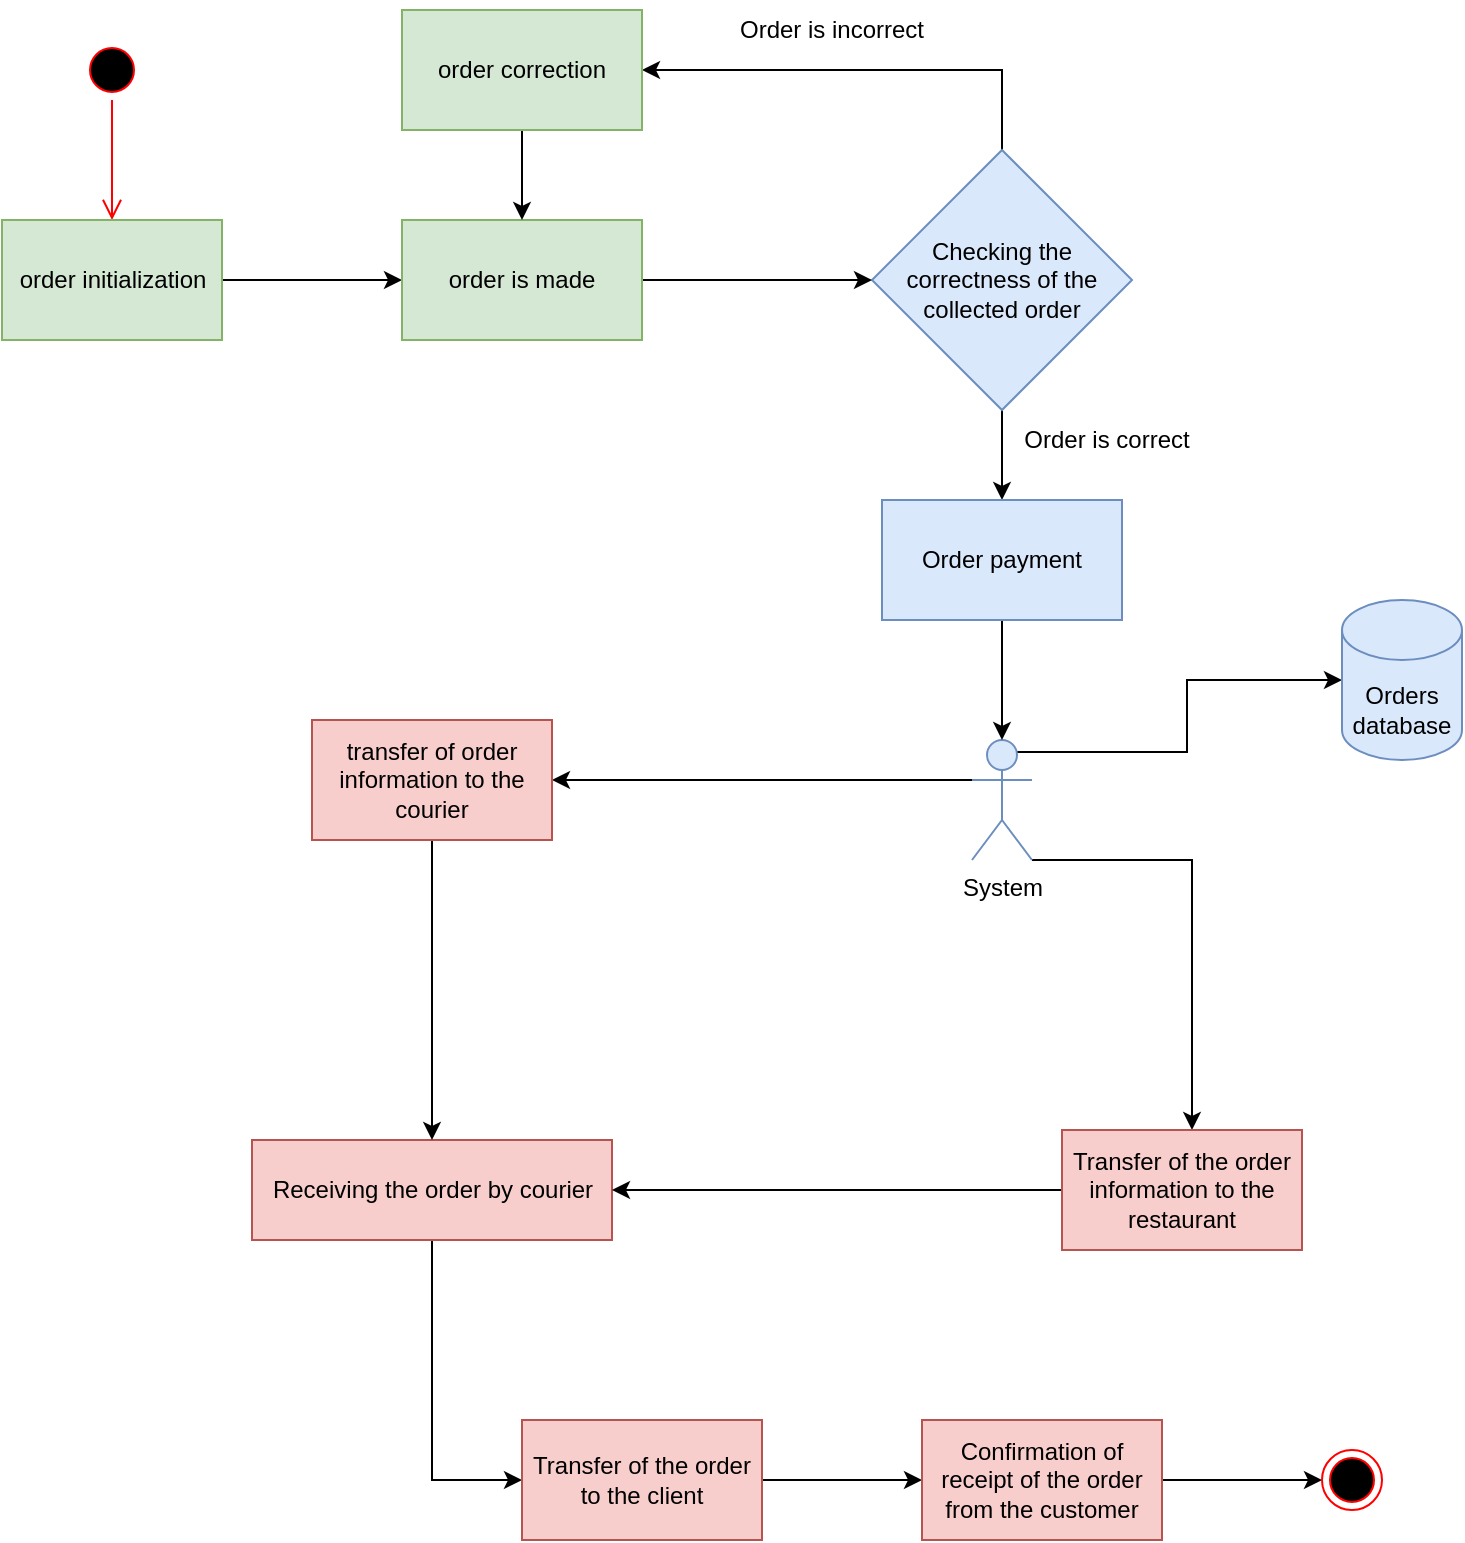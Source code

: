 <mxfile version="20.4.2" type="device" pages="2"><diagram id="idQYzMKP0i7amUIpFvUF" name="Страница 1"><mxGraphModel dx="1456" dy="905" grid="1" gridSize="10" guides="1" tooltips="1" connect="1" arrows="1" fold="1" page="1" pageScale="1" pageWidth="827" pageHeight="1169" math="0" shadow="0"><root><mxCell id="0"/><mxCell id="1" parent="0"/><mxCell id="uLKfY2MeEe_gKT8eqTBG-1" value="" style="ellipse;html=1;shape=startState;fillColor=#000000;strokeColor=#ff0000;" vertex="1" parent="1"><mxGeometry x="60" y="50" width="30" height="30" as="geometry"/></mxCell><mxCell id="uLKfY2MeEe_gKT8eqTBG-2" value="" style="edgeStyle=orthogonalEdgeStyle;html=1;verticalAlign=bottom;endArrow=open;endSize=8;strokeColor=#ff0000;rounded=0;" edge="1" source="uLKfY2MeEe_gKT8eqTBG-1" parent="1"><mxGeometry relative="1" as="geometry"><mxPoint x="75" y="140" as="targetPoint"/></mxGeometry></mxCell><mxCell id="uLKfY2MeEe_gKT8eqTBG-32" style="edgeStyle=orthogonalEdgeStyle;rounded=0;orthogonalLoop=1;jettySize=auto;html=1;exitX=1;exitY=0.5;exitDx=0;exitDy=0;entryX=0;entryY=0.5;entryDx=0;entryDy=0;" edge="1" parent="1" source="uLKfY2MeEe_gKT8eqTBG-3" target="uLKfY2MeEe_gKT8eqTBG-26"><mxGeometry relative="1" as="geometry"/></mxCell><mxCell id="uLKfY2MeEe_gKT8eqTBG-3" value="order initialization" style="html=1;fillColor=#d5e8d4;strokeColor=#82b366;" vertex="1" parent="1"><mxGeometry x="20" y="140" width="110" height="60" as="geometry"/></mxCell><mxCell id="uLKfY2MeEe_gKT8eqTBG-46" style="edgeStyle=orthogonalEdgeStyle;rounded=0;orthogonalLoop=1;jettySize=auto;html=1;exitX=1;exitY=1;exitDx=0;exitDy=0;exitPerimeter=0;entryX=0.5;entryY=0;entryDx=0;entryDy=0;entryPerimeter=0;" edge="1" parent="1" source="uLKfY2MeEe_gKT8eqTBG-23"><mxGeometry relative="1" as="geometry"><mxPoint x="615" y="595" as="targetPoint"/><Array as="points"><mxPoint x="615" y="460"/></Array></mxGeometry></mxCell><mxCell id="uLKfY2MeEe_gKT8eqTBG-60" style="edgeStyle=orthogonalEdgeStyle;rounded=0;orthogonalLoop=1;jettySize=auto;html=1;exitX=0.75;exitY=0.1;exitDx=0;exitDy=0;exitPerimeter=0;entryX=0;entryY=0.5;entryDx=0;entryDy=0;entryPerimeter=0;" edge="1" parent="1" source="uLKfY2MeEe_gKT8eqTBG-23" target="uLKfY2MeEe_gKT8eqTBG-29"><mxGeometry relative="1" as="geometry"/></mxCell><mxCell id="uLKfY2MeEe_gKT8eqTBG-65" style="edgeStyle=orthogonalEdgeStyle;rounded=0;orthogonalLoop=1;jettySize=auto;html=1;exitX=0;exitY=0.333;exitDx=0;exitDy=0;exitPerimeter=0;" edge="1" parent="1" source="uLKfY2MeEe_gKT8eqTBG-23" target="uLKfY2MeEe_gKT8eqTBG-64"><mxGeometry relative="1" as="geometry"/></mxCell><mxCell id="uLKfY2MeEe_gKT8eqTBG-23" value="System" style="shape=umlActor;verticalLabelPosition=bottom;verticalAlign=top;html=1;outlineConnect=0;fillColor=#dae8fc;strokeColor=#6c8ebf;" vertex="1" parent="1"><mxGeometry x="505" y="400" width="30" height="60" as="geometry"/></mxCell><mxCell id="uLKfY2MeEe_gKT8eqTBG-35" style="edgeStyle=orthogonalEdgeStyle;rounded=0;orthogonalLoop=1;jettySize=auto;html=1;exitX=0.5;exitY=0;exitDx=0;exitDy=0;entryX=1;entryY=0.5;entryDx=0;entryDy=0;" edge="1" parent="1" source="uLKfY2MeEe_gKT8eqTBG-25" target="uLKfY2MeEe_gKT8eqTBG-27"><mxGeometry relative="1" as="geometry"/></mxCell><mxCell id="uLKfY2MeEe_gKT8eqTBG-53" style="edgeStyle=orthogonalEdgeStyle;rounded=0;orthogonalLoop=1;jettySize=auto;html=1;exitX=0.5;exitY=1;exitDx=0;exitDy=0;entryX=0.5;entryY=0;entryDx=0;entryDy=0;" edge="1" parent="1" source="uLKfY2MeEe_gKT8eqTBG-25" target="uLKfY2MeEe_gKT8eqTBG-52"><mxGeometry relative="1" as="geometry"/></mxCell><mxCell id="uLKfY2MeEe_gKT8eqTBG-25" value="Checking the correctness of the collected order" style="rhombus;whiteSpace=wrap;html=1;fillColor=#dae8fc;strokeColor=#6c8ebf;" vertex="1" parent="1"><mxGeometry x="455" y="105" width="130" height="130" as="geometry"/></mxCell><mxCell id="uLKfY2MeEe_gKT8eqTBG-33" style="edgeStyle=orthogonalEdgeStyle;rounded=0;orthogonalLoop=1;jettySize=auto;html=1;exitX=1;exitY=0.5;exitDx=0;exitDy=0;entryX=0;entryY=0.5;entryDx=0;entryDy=0;" edge="1" parent="1" source="uLKfY2MeEe_gKT8eqTBG-26" target="uLKfY2MeEe_gKT8eqTBG-25"><mxGeometry relative="1" as="geometry"/></mxCell><mxCell id="uLKfY2MeEe_gKT8eqTBG-26" value="order is made" style="rounded=0;whiteSpace=wrap;html=1;fillColor=#d5e8d4;strokeColor=#82b366;" vertex="1" parent="1"><mxGeometry x="220" y="140" width="120" height="60" as="geometry"/></mxCell><mxCell id="uLKfY2MeEe_gKT8eqTBG-36" style="edgeStyle=orthogonalEdgeStyle;rounded=0;orthogonalLoop=1;jettySize=auto;html=1;exitX=0.5;exitY=1;exitDx=0;exitDy=0;entryX=0.5;entryY=0;entryDx=0;entryDy=0;" edge="1" parent="1" source="uLKfY2MeEe_gKT8eqTBG-27" target="uLKfY2MeEe_gKT8eqTBG-26"><mxGeometry relative="1" as="geometry"/></mxCell><mxCell id="uLKfY2MeEe_gKT8eqTBG-27" value="order correction" style="rounded=0;whiteSpace=wrap;html=1;fillColor=#d5e8d4;strokeColor=#82b366;" vertex="1" parent="1"><mxGeometry x="220" y="35" width="120" height="60" as="geometry"/></mxCell><mxCell id="uLKfY2MeEe_gKT8eqTBG-29" value="" style="shape=cylinder3;whiteSpace=wrap;html=1;boundedLbl=1;backgroundOutline=1;size=15;fillColor=#dae8fc;strokeColor=#6c8ebf;" vertex="1" parent="1"><mxGeometry x="690" y="330" width="60" height="80" as="geometry"/></mxCell><mxCell id="uLKfY2MeEe_gKT8eqTBG-37" value="Orders&lt;br&gt;database" style="text;html=1;strokeColor=none;fillColor=none;align=center;verticalAlign=middle;whiteSpace=wrap;rounded=0;" vertex="1" parent="1"><mxGeometry x="690" y="370" width="60" height="30" as="geometry"/></mxCell><mxCell id="uLKfY2MeEe_gKT8eqTBG-58" style="edgeStyle=orthogonalEdgeStyle;rounded=0;orthogonalLoop=1;jettySize=auto;html=1;exitX=0.5;exitY=1;exitDx=0;exitDy=0;entryX=0;entryY=0.5;entryDx=0;entryDy=0;" edge="1" parent="1" source="uLKfY2MeEe_gKT8eqTBG-47" target="uLKfY2MeEe_gKT8eqTBG-57"><mxGeometry relative="1" as="geometry"/></mxCell><mxCell id="uLKfY2MeEe_gKT8eqTBG-47" value="Receiving the order by courier" style="html=1;fillColor=#f8cecc;strokeColor=#b85450;" vertex="1" parent="1"><mxGeometry x="145" y="600" width="180" height="50" as="geometry"/></mxCell><mxCell id="uLKfY2MeEe_gKT8eqTBG-54" style="edgeStyle=orthogonalEdgeStyle;rounded=0;orthogonalLoop=1;jettySize=auto;html=1;exitX=0.5;exitY=1;exitDx=0;exitDy=0;entryX=0.5;entryY=0;entryDx=0;entryDy=0;entryPerimeter=0;" edge="1" parent="1" source="uLKfY2MeEe_gKT8eqTBG-52" target="uLKfY2MeEe_gKT8eqTBG-23"><mxGeometry relative="1" as="geometry"/></mxCell><mxCell id="uLKfY2MeEe_gKT8eqTBG-52" value="Order payment" style="rounded=0;whiteSpace=wrap;html=1;fillColor=#dae8fc;strokeColor=#6c8ebf;" vertex="1" parent="1"><mxGeometry x="460" y="280" width="120" height="60" as="geometry"/></mxCell><mxCell id="uLKfY2MeEe_gKT8eqTBG-70" style="edgeStyle=orthogonalEdgeStyle;rounded=0;orthogonalLoop=1;jettySize=auto;html=1;exitX=1;exitY=0.5;exitDx=0;exitDy=0;entryX=0;entryY=0.5;entryDx=0;entryDy=0;" edge="1" parent="1" source="uLKfY2MeEe_gKT8eqTBG-57" target="uLKfY2MeEe_gKT8eqTBG-69"><mxGeometry relative="1" as="geometry"/></mxCell><mxCell id="uLKfY2MeEe_gKT8eqTBG-57" value="Transfer of the order to the client" style="rounded=0;whiteSpace=wrap;html=1;fillColor=#f8cecc;strokeColor=#b85450;" vertex="1" parent="1"><mxGeometry x="280" y="740" width="120" height="60" as="geometry"/></mxCell><mxCell id="uLKfY2MeEe_gKT8eqTBG-63" style="edgeStyle=orthogonalEdgeStyle;rounded=0;orthogonalLoop=1;jettySize=auto;html=1;exitX=0;exitY=0.5;exitDx=0;exitDy=0;entryX=1;entryY=0.5;entryDx=0;entryDy=0;" edge="1" parent="1" source="uLKfY2MeEe_gKT8eqTBG-61" target="uLKfY2MeEe_gKT8eqTBG-47"><mxGeometry relative="1" as="geometry"/></mxCell><mxCell id="uLKfY2MeEe_gKT8eqTBG-61" value="Transfer of the order information to the restaurant" style="rounded=0;whiteSpace=wrap;html=1;fillColor=#f8cecc;strokeColor=#b85450;" vertex="1" parent="1"><mxGeometry x="550" y="595" width="120" height="60" as="geometry"/></mxCell><mxCell id="uLKfY2MeEe_gKT8eqTBG-66" style="edgeStyle=orthogonalEdgeStyle;rounded=0;orthogonalLoop=1;jettySize=auto;html=1;exitX=0.5;exitY=1;exitDx=0;exitDy=0;entryX=0.5;entryY=0;entryDx=0;entryDy=0;" edge="1" parent="1" source="uLKfY2MeEe_gKT8eqTBG-64" target="uLKfY2MeEe_gKT8eqTBG-47"><mxGeometry relative="1" as="geometry"/></mxCell><mxCell id="uLKfY2MeEe_gKT8eqTBG-64" value="transfer of order information to the courier" style="rounded=0;whiteSpace=wrap;html=1;fillColor=#f8cecc;strokeColor=#b85450;" vertex="1" parent="1"><mxGeometry x="175" y="390" width="120" height="60" as="geometry"/></mxCell><mxCell id="uLKfY2MeEe_gKT8eqTBG-75" style="edgeStyle=orthogonalEdgeStyle;rounded=0;orthogonalLoop=1;jettySize=auto;html=1;exitX=1;exitY=0.5;exitDx=0;exitDy=0;entryX=0;entryY=0.5;entryDx=0;entryDy=0;" edge="1" parent="1" source="uLKfY2MeEe_gKT8eqTBG-69" target="uLKfY2MeEe_gKT8eqTBG-74"><mxGeometry relative="1" as="geometry"/></mxCell><mxCell id="uLKfY2MeEe_gKT8eqTBG-69" value="Confirmation of receipt of the order from the customer" style="rounded=0;whiteSpace=wrap;html=1;fillColor=#f8cecc;strokeColor=#b85450;" vertex="1" parent="1"><mxGeometry x="480" y="740" width="120" height="60" as="geometry"/></mxCell><mxCell id="uLKfY2MeEe_gKT8eqTBG-74" value="" style="ellipse;html=1;shape=endState;fillColor=#000000;strokeColor=#ff0000;" vertex="1" parent="1"><mxGeometry x="680" y="755" width="30" height="30" as="geometry"/></mxCell><mxCell id="uLKfY2MeEe_gKT8eqTBG-76" value="Order is incorrect" style="text;html=1;strokeColor=none;fillColor=none;align=center;verticalAlign=middle;whiteSpace=wrap;rounded=0;" vertex="1" parent="1"><mxGeometry x="380" y="30" width="110" height="30" as="geometry"/></mxCell><mxCell id="uLKfY2MeEe_gKT8eqTBG-78" value="Order is correct" style="text;html=1;strokeColor=none;fillColor=none;align=center;verticalAlign=middle;whiteSpace=wrap;rounded=0;" vertex="1" parent="1"><mxGeometry x="530" y="235" width="85" height="30" as="geometry"/></mxCell></root></mxGraphModel></diagram><diagram id="9lRc4AQA_lrahVvJycQP" name="Страница 2"><mxGraphModel dx="1456" dy="905" grid="1" gridSize="10" guides="1" tooltips="1" connect="1" arrows="1" fold="1" page="1" pageScale="1" pageWidth="827" pageHeight="1169" math="0" shadow="0"><root><mxCell id="0"/><mxCell id="1" parent="0"/><mxCell id="AVpwUZ2uE2TdRLsjxirD-34" value="User" style="swimlane;fontStyle=1;align=center;verticalAlign=top;childLayout=stackLayout;horizontal=1;startSize=26;horizontalStack=0;resizeParent=1;resizeParentMax=0;resizeLast=0;collapsible=1;marginBottom=0;fillColor=#d5e8d4;strokeColor=#82b366;" vertex="1" parent="1"><mxGeometry x="334" y="50" width="160" height="326" as="geometry"/></mxCell><mxCell id="AVpwUZ2uE2TdRLsjxirD-38" value="user_id" style="text;strokeColor=none;fillColor=none;align=left;verticalAlign=top;spacingLeft=4;spacingRight=4;overflow=hidden;rotatable=0;points=[[0,0.5],[1,0.5]];portConstraint=eastwest;" vertex="1" parent="AVpwUZ2uE2TdRLsjxirD-34"><mxGeometry y="26" width="160" height="26" as="geometry"/></mxCell><mxCell id="AVpwUZ2uE2TdRLsjxirD-39" value="name" style="text;strokeColor=none;fillColor=none;align=left;verticalAlign=top;spacingLeft=4;spacingRight=4;overflow=hidden;rotatable=0;points=[[0,0.5],[1,0.5]];portConstraint=eastwest;" vertex="1" parent="AVpwUZ2uE2TdRLsjxirD-34"><mxGeometry y="52" width="160" height="26" as="geometry"/></mxCell><mxCell id="AVpwUZ2uE2TdRLsjxirD-40" value="surname" style="text;strokeColor=none;fillColor=none;align=left;verticalAlign=top;spacingLeft=4;spacingRight=4;overflow=hidden;rotatable=0;points=[[0,0.5],[1,0.5]];portConstraint=eastwest;" vertex="1" parent="AVpwUZ2uE2TdRLsjxirD-34"><mxGeometry y="78" width="160" height="26" as="geometry"/></mxCell><mxCell id="AVpwUZ2uE2TdRLsjxirD-41" value="payment_acount" style="text;strokeColor=none;fillColor=none;align=left;verticalAlign=top;spacingLeft=4;spacingRight=4;overflow=hidden;rotatable=0;points=[[0,0.5],[1,0.5]];portConstraint=eastwest;" vertex="1" parent="AVpwUZ2uE2TdRLsjxirD-34"><mxGeometry y="104" width="160" height="26" as="geometry"/></mxCell><mxCell id="AVpwUZ2uE2TdRLsjxirD-42" value="adress" style="text;strokeColor=none;fillColor=none;align=left;verticalAlign=top;spacingLeft=4;spacingRight=4;overflow=hidden;rotatable=0;points=[[0,0.5],[1,0.5]];portConstraint=eastwest;" vertex="1" parent="AVpwUZ2uE2TdRLsjxirD-34"><mxGeometry y="130" width="160" height="32" as="geometry"/></mxCell><mxCell id="AVpwUZ2uE2TdRLsjxirD-43" value="orders" style="text;strokeColor=none;fillColor=none;align=left;verticalAlign=top;spacingLeft=4;spacingRight=4;overflow=hidden;rotatable=0;points=[[0,0.5],[1,0.5]];portConstraint=eastwest;" vertex="1" parent="AVpwUZ2uE2TdRLsjxirD-34"><mxGeometry y="162" width="160" height="26" as="geometry"/></mxCell><mxCell id="AVpwUZ2uE2TdRLsjxirD-36" value="" style="line;strokeWidth=1;fillColor=none;align=left;verticalAlign=middle;spacingTop=-1;spacingLeft=3;spacingRight=3;rotatable=0;labelPosition=right;points=[];portConstraint=eastwest;strokeColor=inherit;" vertex="1" parent="AVpwUZ2uE2TdRLsjxirD-34"><mxGeometry y="188" width="160" height="8" as="geometry"/></mxCell><mxCell id="AVpwUZ2uE2TdRLsjxirD-37" value="make_order" style="text;strokeColor=none;fillColor=none;align=left;verticalAlign=top;spacingLeft=4;spacingRight=4;overflow=hidden;rotatable=0;points=[[0,0.5],[1,0.5]];portConstraint=eastwest;" vertex="1" parent="AVpwUZ2uE2TdRLsjxirD-34"><mxGeometry y="196" width="160" height="26" as="geometry"/></mxCell><mxCell id="AVpwUZ2uE2TdRLsjxirD-68" value="pay_oreder" style="text;strokeColor=none;fillColor=none;align=left;verticalAlign=top;spacingLeft=4;spacingRight=4;overflow=hidden;rotatable=0;points=[[0,0.5],[1,0.5]];portConstraint=eastwest;" vertex="1" parent="AVpwUZ2uE2TdRLsjxirD-34"><mxGeometry y="222" width="160" height="26" as="geometry"/></mxCell><mxCell id="AVpwUZ2uE2TdRLsjxirD-81" value="login" style="text;strokeColor=none;fillColor=none;align=left;verticalAlign=top;spacingLeft=4;spacingRight=4;overflow=hidden;rotatable=0;points=[[0,0.5],[1,0.5]];portConstraint=eastwest;" vertex="1" parent="AVpwUZ2uE2TdRLsjxirD-34"><mxGeometry y="248" width="160" height="26" as="geometry"/></mxCell><mxCell id="AVpwUZ2uE2TdRLsjxirD-69" value="register" style="text;strokeColor=none;fillColor=none;align=left;verticalAlign=top;spacingLeft=4;spacingRight=4;overflow=hidden;rotatable=0;points=[[0,0.5],[1,0.5]];portConstraint=eastwest;" vertex="1" parent="AVpwUZ2uE2TdRLsjxirD-34"><mxGeometry y="274" width="160" height="26" as="geometry"/></mxCell><mxCell id="AVpwUZ2uE2TdRLsjxirD-70" value="confirm_receipt" style="text;strokeColor=none;fillColor=none;align=left;verticalAlign=top;spacingLeft=4;spacingRight=4;overflow=hidden;rotatable=0;points=[[0,0.5],[1,0.5]];portConstraint=eastwest;" vertex="1" parent="AVpwUZ2uE2TdRLsjxirD-34"><mxGeometry y="300" width="160" height="26" as="geometry"/></mxCell><mxCell id="AVpwUZ2uE2TdRLsjxirD-44" value="Order" style="swimlane;fontStyle=1;align=center;verticalAlign=top;childLayout=stackLayout;horizontal=1;startSize=26;horizontalStack=0;resizeParent=1;resizeParentMax=0;resizeLast=0;collapsible=1;marginBottom=0;fillColor=#dae8fc;strokeColor=#6c8ebf;" vertex="1" parent="1"><mxGeometry x="70" y="380" width="180" height="286" as="geometry"/></mxCell><mxCell id="AVpwUZ2uE2TdRLsjxirD-48" value="order_id" style="text;strokeColor=none;fillColor=none;align=left;verticalAlign=top;spacingLeft=4;spacingRight=4;overflow=hidden;rotatable=0;points=[[0,0.5],[1,0.5]];portConstraint=eastwest;" vertex="1" parent="AVpwUZ2uE2TdRLsjxirD-44"><mxGeometry y="26" width="180" height="26" as="geometry"/></mxCell><mxCell id="AVpwUZ2uE2TdRLsjxirD-51" value="user_id" style="text;strokeColor=none;fillColor=none;align=left;verticalAlign=top;spacingLeft=4;spacingRight=4;overflow=hidden;rotatable=0;points=[[0,0.5],[1,0.5]];portConstraint=eastwest;" vertex="1" parent="AVpwUZ2uE2TdRLsjxirD-44"><mxGeometry y="52" width="180" height="26" as="geometry"/></mxCell><mxCell id="AVpwUZ2uE2TdRLsjxirD-53" value="restaurant_id" style="text;strokeColor=none;fillColor=none;align=left;verticalAlign=top;spacingLeft=4;spacingRight=4;overflow=hidden;rotatable=0;points=[[0,0.5],[1,0.5]];portConstraint=eastwest;" vertex="1" parent="AVpwUZ2uE2TdRLsjxirD-44"><mxGeometry y="78" width="180" height="26" as="geometry"/></mxCell><mxCell id="AVpwUZ2uE2TdRLsjxirD-52" value="curier_id" style="text;strokeColor=none;fillColor=none;align=left;verticalAlign=top;spacingLeft=4;spacingRight=4;overflow=hidden;rotatable=0;points=[[0,0.5],[1,0.5]];portConstraint=eastwest;" vertex="1" parent="AVpwUZ2uE2TdRLsjxirD-44"><mxGeometry y="104" width="180" height="26" as="geometry"/></mxCell><mxCell id="AVpwUZ2uE2TdRLsjxirD-76" value="order_initialization" style="text;strokeColor=none;fillColor=none;align=left;verticalAlign=top;spacingLeft=4;spacingRight=4;overflow=hidden;rotatable=0;points=[[0,0.5],[1,0.5]];portConstraint=eastwest;" vertex="1" parent="AVpwUZ2uE2TdRLsjxirD-44"><mxGeometry y="130" width="180" height="26" as="geometry"/></mxCell><mxCell id="AVpwUZ2uE2TdRLsjxirD-49" value="components" style="text;strokeColor=none;fillColor=none;align=left;verticalAlign=top;spacingLeft=4;spacingRight=4;overflow=hidden;rotatable=0;points=[[0,0.5],[1,0.5]];portConstraint=eastwest;" vertex="1" parent="AVpwUZ2uE2TdRLsjxirD-44"><mxGeometry y="156" width="180" height="26" as="geometry"/></mxCell><mxCell id="AVpwUZ2uE2TdRLsjxirD-78" value="order payment" style="text;strokeColor=none;fillColor=none;align=left;verticalAlign=top;spacingLeft=4;spacingRight=4;overflow=hidden;rotatable=0;points=[[0,0.5],[1,0.5]];portConstraint=eastwest;" vertex="1" parent="AVpwUZ2uE2TdRLsjxirD-44"><mxGeometry y="182" width="180" height="26" as="geometry"/></mxCell><mxCell id="AVpwUZ2uE2TdRLsjxirD-82" value="order_is_receipt_by_customer" style="text;strokeColor=none;fillColor=none;align=left;verticalAlign=top;spacingLeft=4;spacingRight=4;overflow=hidden;rotatable=0;points=[[0,0.5],[1,0.5]];portConstraint=eastwest;" vertex="1" parent="AVpwUZ2uE2TdRLsjxirD-44"><mxGeometry y="208" width="180" height="26" as="geometry"/></mxCell><mxCell id="AVpwUZ2uE2TdRLsjxirD-87" value="order_is_receipt_by_curier" style="text;strokeColor=none;fillColor=none;align=left;verticalAlign=top;spacingLeft=4;spacingRight=4;overflow=hidden;rotatable=0;points=[[0,0.5],[1,0.5]];portConstraint=eastwest;" vertex="1" parent="AVpwUZ2uE2TdRLsjxirD-44"><mxGeometry y="234" width="180" height="26" as="geometry"/></mxCell><mxCell id="AVpwUZ2uE2TdRLsjxirD-50" value="order date" style="text;strokeColor=none;fillColor=none;align=left;verticalAlign=top;spacingLeft=4;spacingRight=4;overflow=hidden;rotatable=0;points=[[0,0.5],[1,0.5]];portConstraint=eastwest;" vertex="1" parent="AVpwUZ2uE2TdRLsjxirD-44"><mxGeometry y="260" width="180" height="26" as="geometry"/></mxCell><mxCell id="AVpwUZ2uE2TdRLsjxirD-54" value="Curier" style="swimlane;fontStyle=1;align=center;verticalAlign=top;childLayout=stackLayout;horizontal=1;startSize=26;horizontalStack=0;resizeParent=1;resizeParentMax=0;resizeLast=0;collapsible=1;marginBottom=0;fillColor=#f8cecc;strokeColor=#b85450;" vertex="1" parent="1"><mxGeometry x="590" y="380" width="190" height="268" as="geometry"/></mxCell><mxCell id="AVpwUZ2uE2TdRLsjxirD-58" value="curier_id" style="text;strokeColor=none;fillColor=none;align=left;verticalAlign=top;spacingLeft=4;spacingRight=4;overflow=hidden;rotatable=0;points=[[0,0.5],[1,0.5]];portConstraint=eastwest;" vertex="1" parent="AVpwUZ2uE2TdRLsjxirD-54"><mxGeometry y="26" width="190" height="26" as="geometry"/></mxCell><mxCell id="AVpwUZ2uE2TdRLsjxirD-59" value="name" style="text;strokeColor=none;fillColor=none;align=left;verticalAlign=top;spacingLeft=4;spacingRight=4;overflow=hidden;rotatable=0;points=[[0,0.5],[1,0.5]];portConstraint=eastwest;" vertex="1" parent="AVpwUZ2uE2TdRLsjxirD-54"><mxGeometry y="52" width="190" height="26" as="geometry"/></mxCell><mxCell id="AVpwUZ2uE2TdRLsjxirD-60" value="surname" style="text;strokeColor=none;fillColor=none;align=left;verticalAlign=top;spacingLeft=4;spacingRight=4;overflow=hidden;rotatable=0;points=[[0,0.5],[1,0.5]];portConstraint=eastwest;" vertex="1" parent="AVpwUZ2uE2TdRLsjxirD-54"><mxGeometry y="78" width="190" height="26" as="geometry"/></mxCell><mxCell id="AVpwUZ2uE2TdRLsjxirD-63" value="payment_acount" style="text;strokeColor=none;fillColor=none;align=left;verticalAlign=top;spacingLeft=4;spacingRight=4;overflow=hidden;rotatable=0;points=[[0,0.5],[1,0.5]];portConstraint=eastwest;" vertex="1" parent="AVpwUZ2uE2TdRLsjxirD-54"><mxGeometry y="104" width="190" height="26" as="geometry"/></mxCell><mxCell id="AVpwUZ2uE2TdRLsjxirD-62" value="orders" style="text;strokeColor=none;fillColor=none;align=left;verticalAlign=top;spacingLeft=4;spacingRight=4;overflow=hidden;rotatable=0;points=[[0,0.5],[1,0.5]];portConstraint=eastwest;" vertex="1" parent="AVpwUZ2uE2TdRLsjxirD-54"><mxGeometry y="130" width="190" height="26" as="geometry"/></mxCell><mxCell id="AVpwUZ2uE2TdRLsjxirD-61" value="location" style="text;strokeColor=none;fillColor=none;align=left;verticalAlign=top;spacingLeft=4;spacingRight=4;overflow=hidden;rotatable=0;points=[[0,0.5],[1,0.5]];portConstraint=eastwest;" vertex="1" parent="AVpwUZ2uE2TdRLsjxirD-54"><mxGeometry y="156" width="190" height="26" as="geometry"/></mxCell><mxCell id="AVpwUZ2uE2TdRLsjxirD-56" value="" style="line;strokeWidth=1;fillColor=none;align=left;verticalAlign=middle;spacingTop=-1;spacingLeft=3;spacingRight=3;rotatable=0;labelPosition=right;points=[];portConstraint=eastwest;strokeColor=inherit;" vertex="1" parent="AVpwUZ2uE2TdRLsjxirD-54"><mxGeometry y="182" width="190" height="8" as="geometry"/></mxCell><mxCell id="AVpwUZ2uE2TdRLsjxirD-57" value="accept the order&#10;" style="text;strokeColor=none;fillColor=none;align=left;verticalAlign=top;spacingLeft=4;spacingRight=4;overflow=hidden;rotatable=0;points=[[0,0.5],[1,0.5]];portConstraint=eastwest;" vertex="1" parent="AVpwUZ2uE2TdRLsjxirD-54"><mxGeometry y="190" width="190" height="26" as="geometry"/></mxCell><mxCell id="AVpwUZ2uE2TdRLsjxirD-72" value="receive the order" style="text;strokeColor=none;fillColor=none;align=left;verticalAlign=top;spacingLeft=4;spacingRight=4;overflow=hidden;rotatable=0;points=[[0,0.5],[1,0.5]];portConstraint=eastwest;" vertex="1" parent="AVpwUZ2uE2TdRLsjxirD-54"><mxGeometry y="216" width="190" height="26" as="geometry"/></mxCell><mxCell id="AVpwUZ2uE2TdRLsjxirD-73" value="transfer the order to the customer" style="text;strokeColor=none;fillColor=none;align=left;verticalAlign=top;spacingLeft=4;spacingRight=4;overflow=hidden;rotatable=0;points=[[0,0.5],[1,0.5]];portConstraint=eastwest;" vertex="1" parent="AVpwUZ2uE2TdRLsjxirD-54"><mxGeometry y="242" width="190" height="26" as="geometry"/></mxCell><mxCell id="AVpwUZ2uE2TdRLsjxirD-77" style="edgeStyle=orthogonalEdgeStyle;rounded=0;orthogonalLoop=1;jettySize=auto;html=1;exitX=0;exitY=0.5;exitDx=0;exitDy=0;entryX=0;entryY=0.5;entryDx=0;entryDy=0;" edge="1" parent="1" source="AVpwUZ2uE2TdRLsjxirD-37" target="AVpwUZ2uE2TdRLsjxirD-76"><mxGeometry relative="1" as="geometry"><Array as="points"><mxPoint x="40" y="259"/><mxPoint x="40" y="523"/></Array></mxGeometry></mxCell><mxCell id="AVpwUZ2uE2TdRLsjxirD-79" style="edgeStyle=orthogonalEdgeStyle;rounded=0;orthogonalLoop=1;jettySize=auto;html=1;exitX=0;exitY=0.5;exitDx=0;exitDy=0;entryX=1;entryY=0.5;entryDx=0;entryDy=0;" edge="1" parent="1" source="AVpwUZ2uE2TdRLsjxirD-68" target="AVpwUZ2uE2TdRLsjxirD-78"><mxGeometry relative="1" as="geometry"><Array as="points"><mxPoint x="280" y="285"/><mxPoint x="280" y="575"/></Array></mxGeometry></mxCell><mxCell id="AVpwUZ2uE2TdRLsjxirD-83" style="edgeStyle=orthogonalEdgeStyle;rounded=0;jumpStyle=arc;orthogonalLoop=1;jettySize=auto;html=1;exitX=0;exitY=0.5;exitDx=0;exitDy=0;entryX=1;entryY=0.5;entryDx=0;entryDy=0;" edge="1" parent="1" source="AVpwUZ2uE2TdRLsjxirD-70" target="AVpwUZ2uE2TdRLsjxirD-82"><mxGeometry relative="1" as="geometry"><Array as="points"><mxPoint x="300" y="363"/><mxPoint x="300" y="523"/></Array></mxGeometry></mxCell><mxCell id="AVpwUZ2uE2TdRLsjxirD-84" style="edgeStyle=orthogonalEdgeStyle;rounded=0;jumpStyle=arc;orthogonalLoop=1;jettySize=auto;html=1;exitX=0;exitY=0.5;exitDx=0;exitDy=0;entryX=0;entryY=0.5;entryDx=0;entryDy=0;" edge="1" parent="1" source="AVpwUZ2uE2TdRLsjxirD-38" target="AVpwUZ2uE2TdRLsjxirD-51"><mxGeometry relative="1" as="geometry"><Array as="points"><mxPoint x="10" y="89"/><mxPoint x="10" y="445"/></Array></mxGeometry></mxCell><mxCell id="AVpwUZ2uE2TdRLsjxirD-85" style="edgeStyle=orthogonalEdgeStyle;rounded=0;jumpStyle=arc;orthogonalLoop=1;jettySize=auto;html=1;exitX=1;exitY=0.5;exitDx=0;exitDy=0;entryX=0;entryY=0.5;entryDx=0;entryDy=0;" edge="1" parent="1" source="AVpwUZ2uE2TdRLsjxirD-48" target="AVpwUZ2uE2TdRLsjxirD-43"><mxGeometry relative="1" as="geometry"><Array as="points"><mxPoint x="250" y="419"/><mxPoint x="250" y="225"/></Array></mxGeometry></mxCell><mxCell id="AVpwUZ2uE2TdRLsjxirD-86" style="edgeStyle=orthogonalEdgeStyle;rounded=0;jumpStyle=arc;orthogonalLoop=1;jettySize=auto;html=1;exitX=1;exitY=0.5;exitDx=0;exitDy=0;entryX=0;entryY=0.5;entryDx=0;entryDy=0;" edge="1" parent="1" source="AVpwUZ2uE2TdRLsjxirD-48" target="AVpwUZ2uE2TdRLsjxirD-62"><mxGeometry relative="1" as="geometry"><Array as="points"><mxPoint x="390" y="419"/><mxPoint x="390" y="523"/></Array></mxGeometry></mxCell><mxCell id="AVpwUZ2uE2TdRLsjxirD-88" style="edgeStyle=orthogonalEdgeStyle;rounded=0;jumpStyle=arc;orthogonalLoop=1;jettySize=auto;html=1;exitX=0;exitY=0.5;exitDx=0;exitDy=0;entryX=1;entryY=0.5;entryDx=0;entryDy=0;" edge="1" parent="1" source="AVpwUZ2uE2TdRLsjxirD-72" target="AVpwUZ2uE2TdRLsjxirD-87"><mxGeometry relative="1" as="geometry"/></mxCell></root></mxGraphModel></diagram></mxfile>